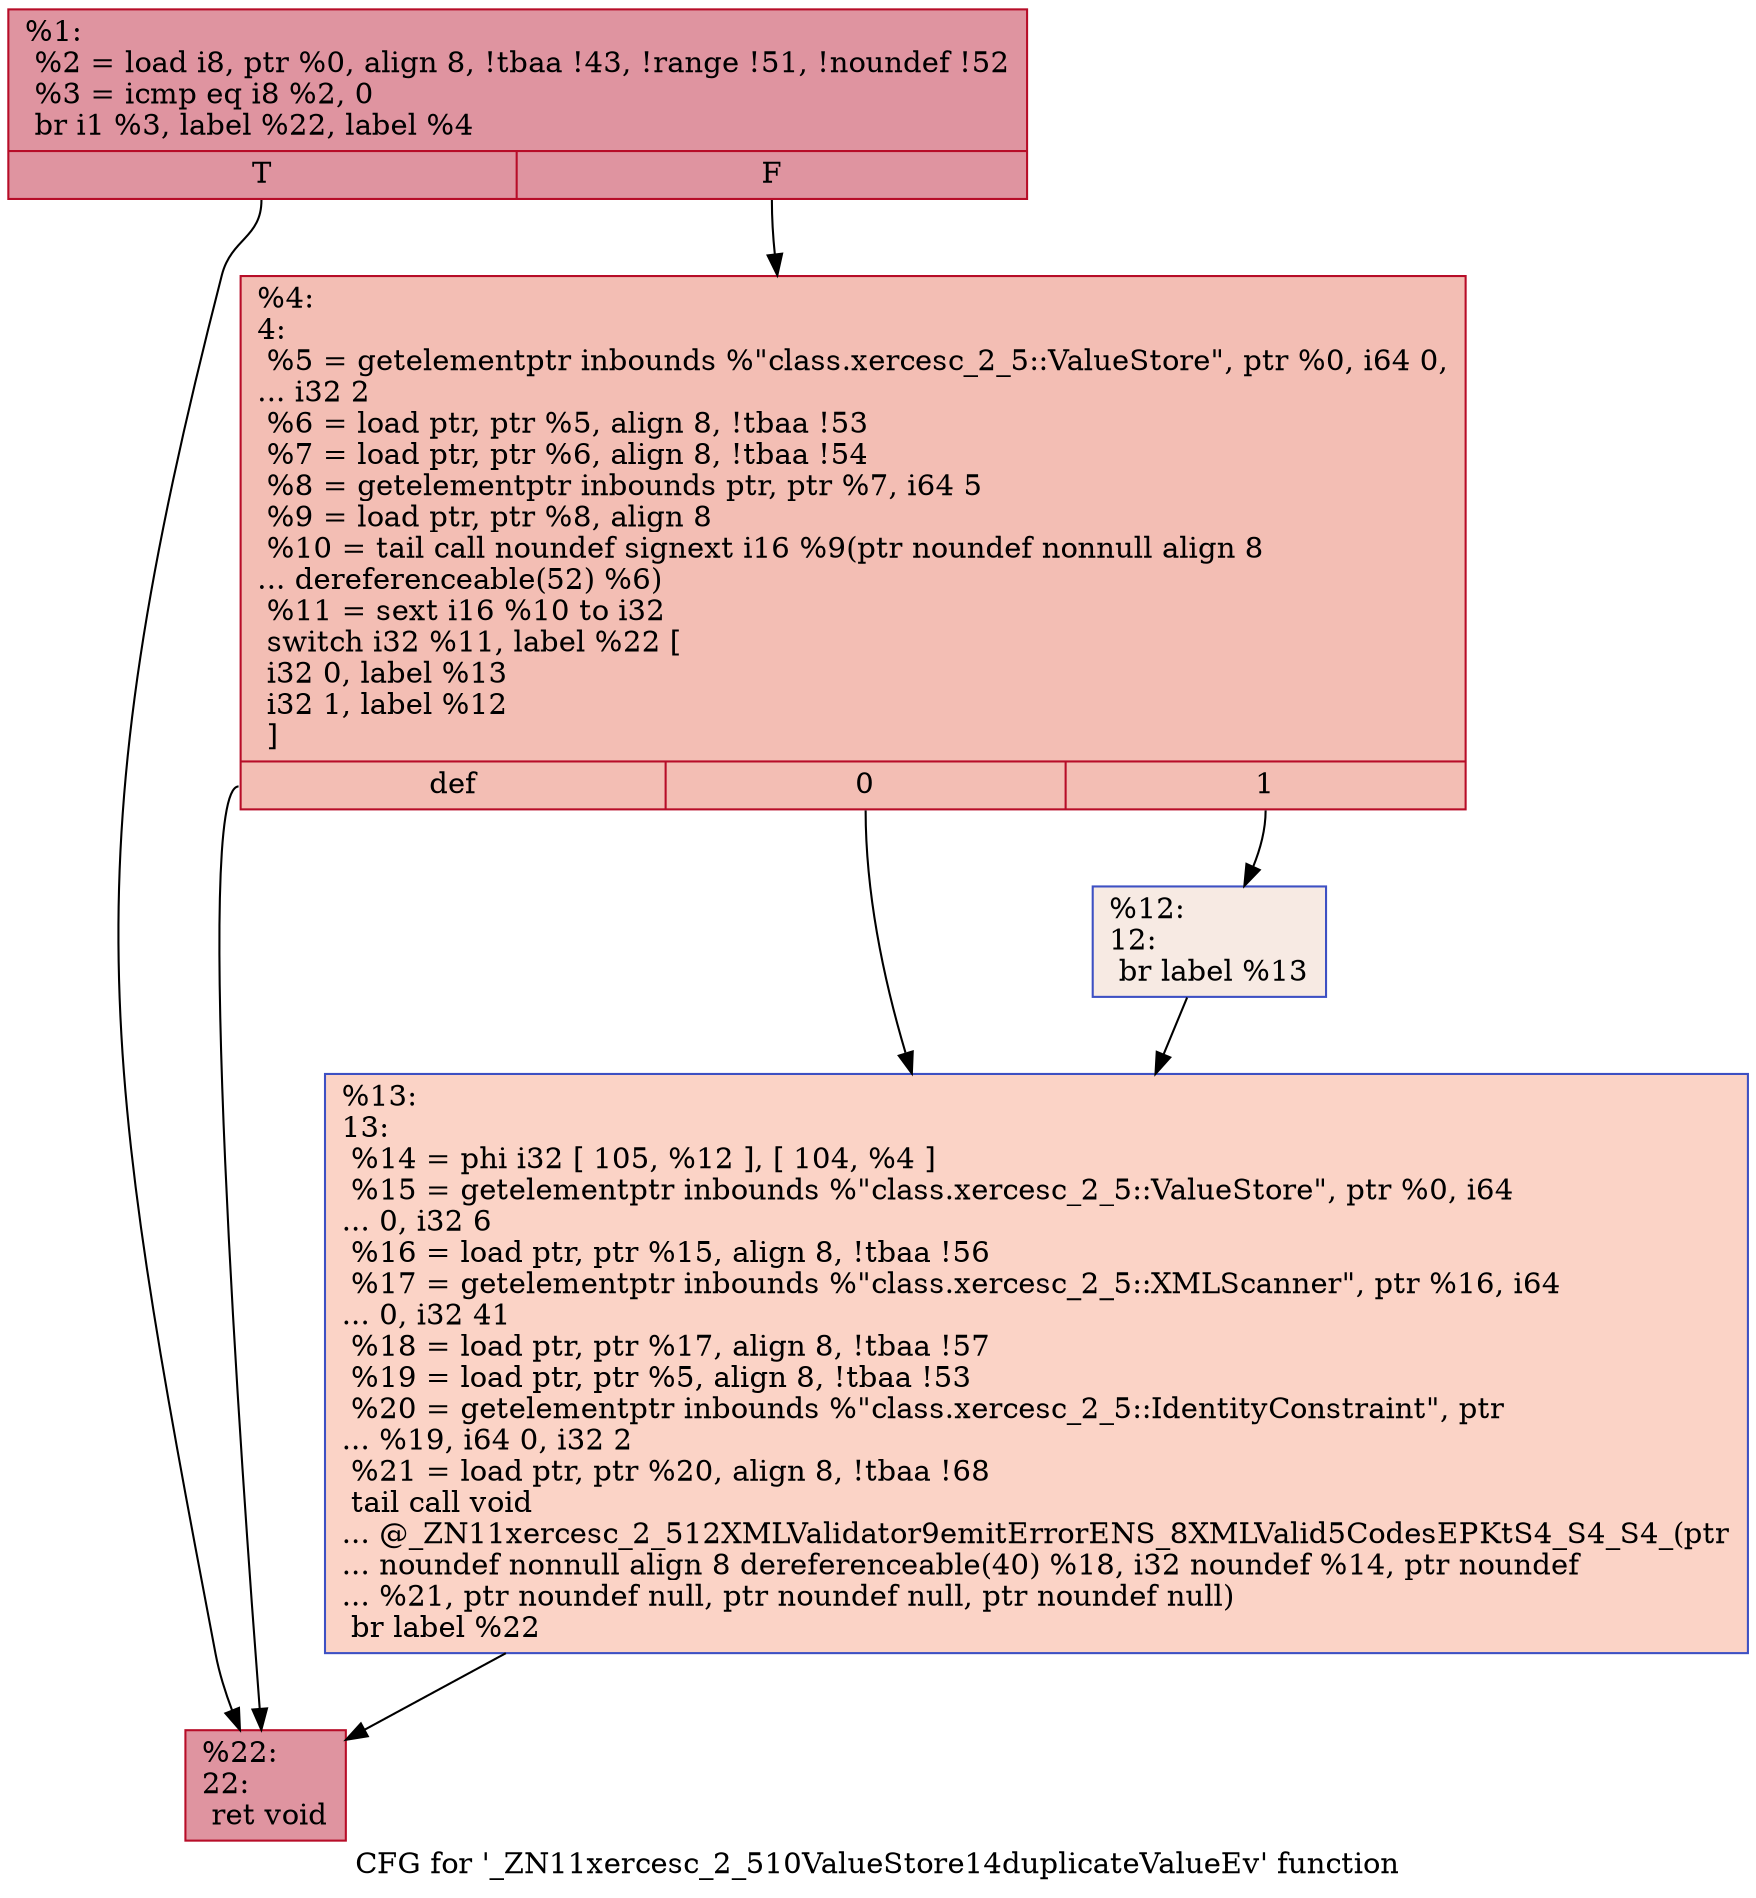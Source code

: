 digraph "CFG for '_ZN11xercesc_2_510ValueStore14duplicateValueEv' function" {
	label="CFG for '_ZN11xercesc_2_510ValueStore14duplicateValueEv' function";

	Node0x560876ddba10 [shape=record,color="#b70d28ff", style=filled, fillcolor="#b70d2870",label="{%1:\l  %2 = load i8, ptr %0, align 8, !tbaa !43, !range !51, !noundef !52\l  %3 = icmp eq i8 %2, 0\l  br i1 %3, label %22, label %4\l|{<s0>T|<s1>F}}"];
	Node0x560876ddba10:s0 -> Node0x560876ddbb60;
	Node0x560876ddba10:s1 -> Node0x560876ddbbb0;
	Node0x560876ddbbb0 [shape=record,color="#b70d28ff", style=filled, fillcolor="#e36c5570",label="{%4:\l4:                                                \l  %5 = getelementptr inbounds %\"class.xercesc_2_5::ValueStore\", ptr %0, i64 0,\l... i32 2\l  %6 = load ptr, ptr %5, align 8, !tbaa !53\l  %7 = load ptr, ptr %6, align 8, !tbaa !54\l  %8 = getelementptr inbounds ptr, ptr %7, i64 5\l  %9 = load ptr, ptr %8, align 8\l  %10 = tail call noundef signext i16 %9(ptr noundef nonnull align 8\l... dereferenceable(52) %6)\l  %11 = sext i16 %10 to i32\l  switch i32 %11, label %22 [\l    i32 0, label %13\l    i32 1, label %12\l  ]\l|{<s0>def|<s1>0|<s2>1}}"];
	Node0x560876ddbbb0:s0 -> Node0x560876ddbb60;
	Node0x560876ddbbb0:s1 -> Node0x560876de1430;
	Node0x560876ddbbb0:s2 -> Node0x560876de1480;
	Node0x560876de1480 [shape=record,color="#3d50c3ff", style=filled, fillcolor="#eed0c070",label="{%12:\l12:                                               \l  br label %13\l}"];
	Node0x560876de1480 -> Node0x560876de1430;
	Node0x560876de1430 [shape=record,color="#3d50c3ff", style=filled, fillcolor="#f59c7d70",label="{%13:\l13:                                               \l  %14 = phi i32 [ 105, %12 ], [ 104, %4 ]\l  %15 = getelementptr inbounds %\"class.xercesc_2_5::ValueStore\", ptr %0, i64\l... 0, i32 6\l  %16 = load ptr, ptr %15, align 8, !tbaa !56\l  %17 = getelementptr inbounds %\"class.xercesc_2_5::XMLScanner\", ptr %16, i64\l... 0, i32 41\l  %18 = load ptr, ptr %17, align 8, !tbaa !57\l  %19 = load ptr, ptr %5, align 8, !tbaa !53\l  %20 = getelementptr inbounds %\"class.xercesc_2_5::IdentityConstraint\", ptr\l... %19, i64 0, i32 2\l  %21 = load ptr, ptr %20, align 8, !tbaa !68\l  tail call void\l... @_ZN11xercesc_2_512XMLValidator9emitErrorENS_8XMLValid5CodesEPKtS4_S4_S4_(ptr\l... noundef nonnull align 8 dereferenceable(40) %18, i32 noundef %14, ptr noundef\l... %21, ptr noundef null, ptr noundef null, ptr noundef null)\l  br label %22\l}"];
	Node0x560876de1430 -> Node0x560876ddbb60;
	Node0x560876ddbb60 [shape=record,color="#b70d28ff", style=filled, fillcolor="#b70d2870",label="{%22:\l22:                                               \l  ret void\l}"];
}
